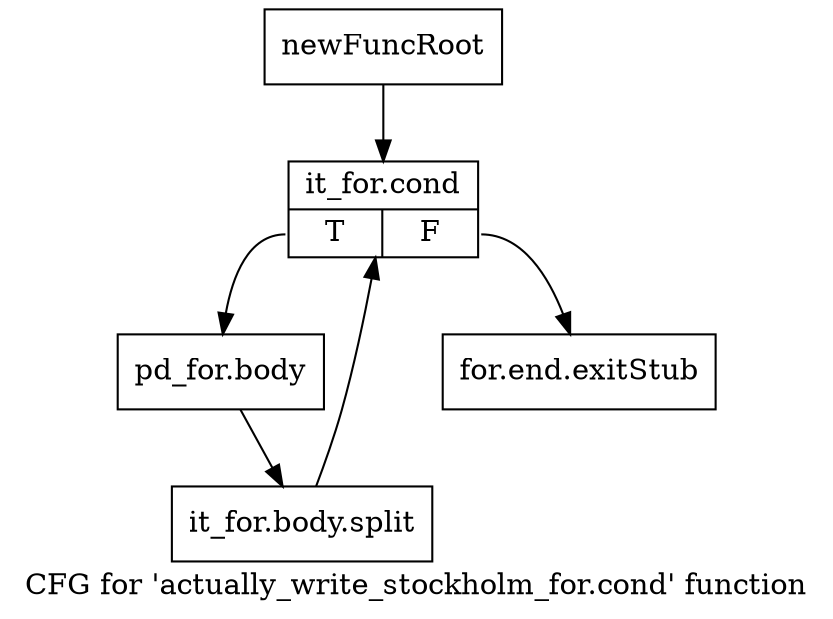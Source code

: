 digraph "CFG for 'actually_write_stockholm_for.cond' function" {
	label="CFG for 'actually_write_stockholm_for.cond' function";

	Node0x34e19e0 [shape=record,label="{newFuncRoot}"];
	Node0x34e19e0 -> Node0x34e1a80;
	Node0x34e1a30 [shape=record,label="{for.end.exitStub}"];
	Node0x34e1a80 [shape=record,label="{it_for.cond|{<s0>T|<s1>F}}"];
	Node0x34e1a80:s0 -> Node0x34e1ad0;
	Node0x34e1a80:s1 -> Node0x34e1a30;
	Node0x34e1ad0 [shape=record,label="{pd_for.body}"];
	Node0x34e1ad0 -> Node0x37bc750;
	Node0x37bc750 [shape=record,label="{it_for.body.split}"];
	Node0x37bc750 -> Node0x34e1a80;
}
